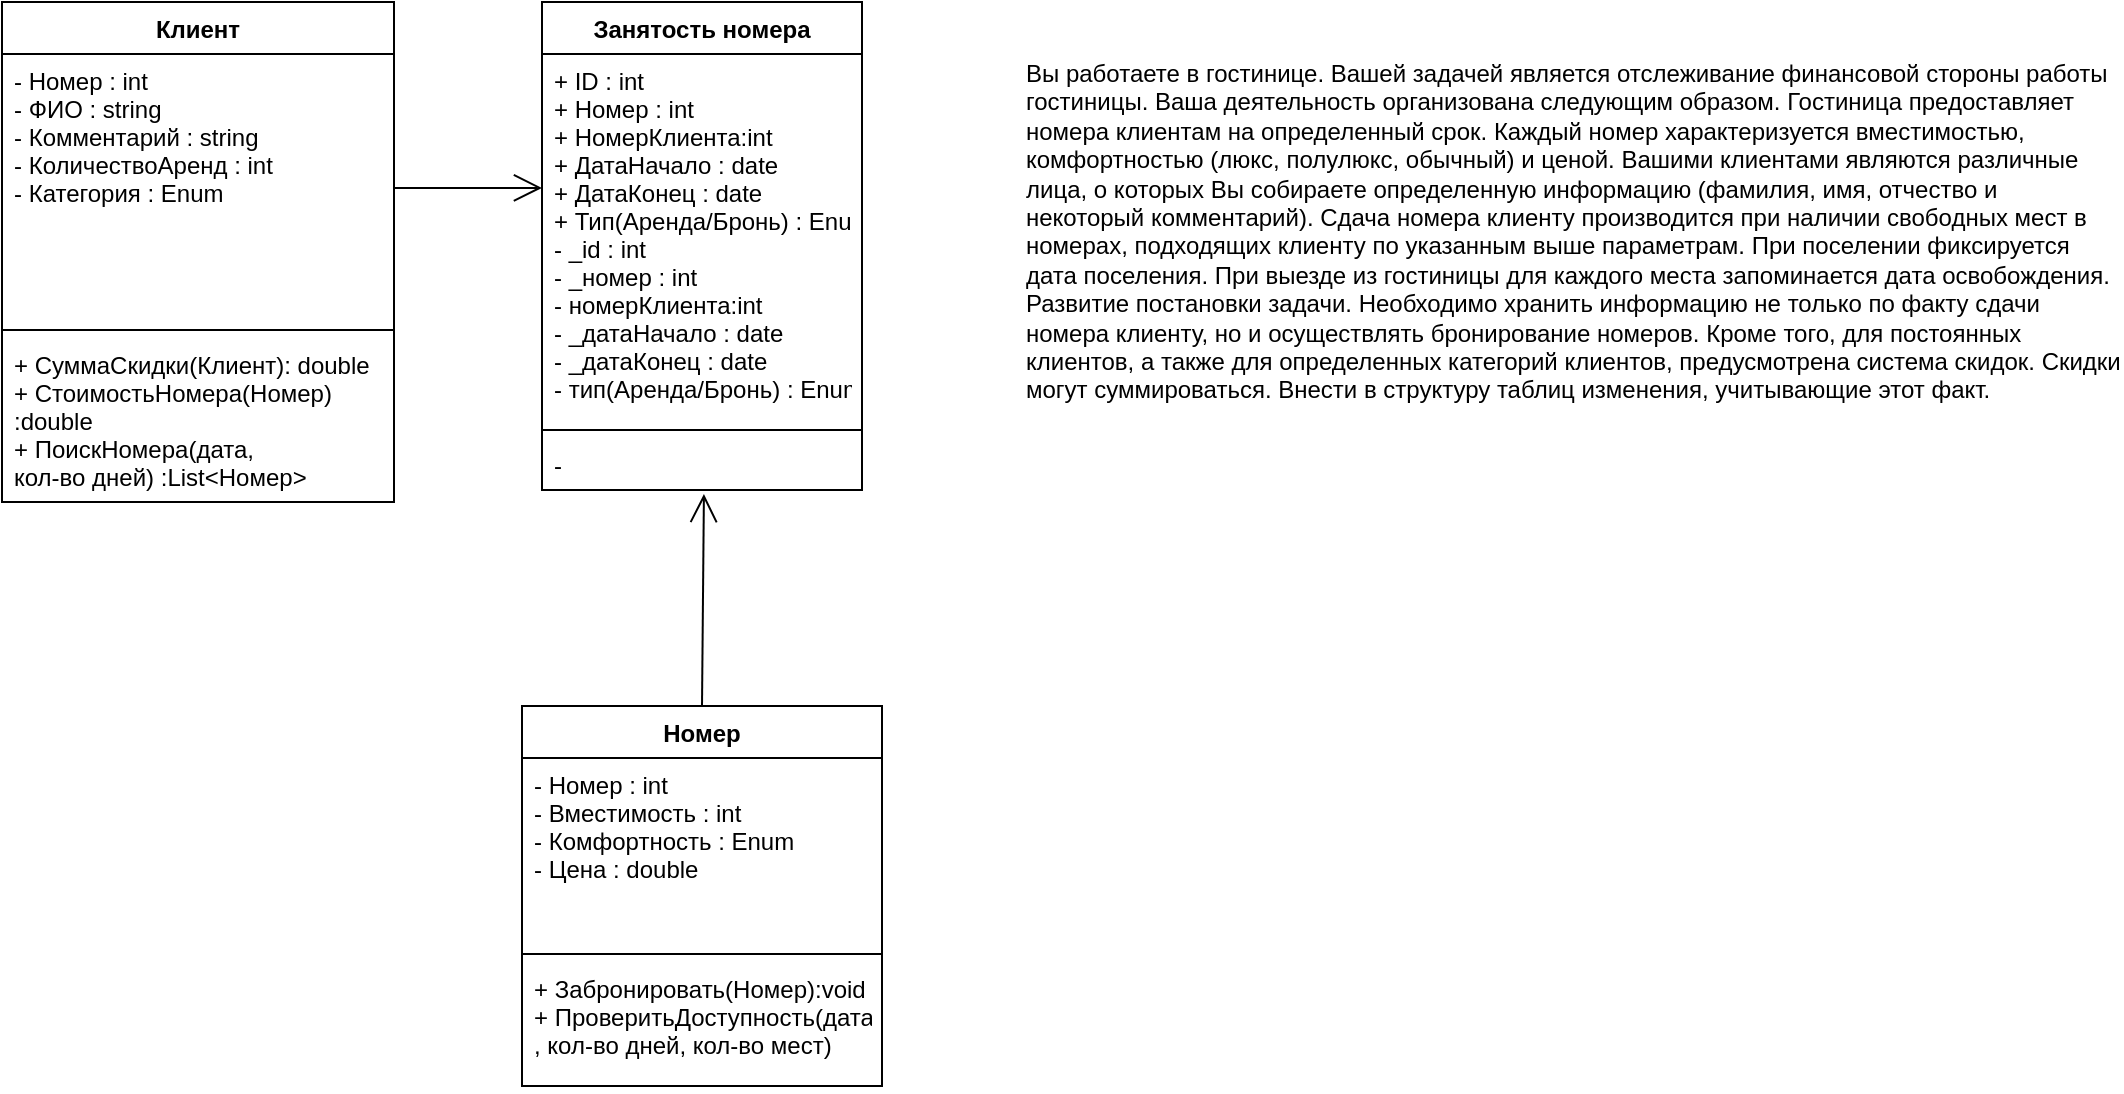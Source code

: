 <mxfile version="17.4.5" type="device"><diagram id="KjAZAFURQdyTEKAvVzs0" name="Page-1"><mxGraphModel dx="1422" dy="737" grid="1" gridSize="10" guides="1" tooltips="1" connect="1" arrows="1" fold="1" page="1" pageScale="1" pageWidth="827" pageHeight="1169" math="0" shadow="0"><root><mxCell id="0"/><mxCell id="1" parent="0"/><mxCell id="dbna4lHQKkYG3bzT2x4--1" value="Вы работаете в гостинице. Вашей задачей является отслеживание финансовой стороны работы гостиницы. Ваша деятельность организована следующим образом. Гостиница предоставляет номера клиентам на определенный срок. Каждый номер характеризуется вместимостью, комфортностью (люкс, полулюкс, обычный) и ценой. Вашими клиентами являются различные лица, о которых Вы собираете определенную информацию (фамилия, имя, отчество и некоторый комментарий). Сдача номера клиенту производится при наличии свободных мест в номерах, подходящих клиенту по указанным выше параметрам. При поселении фиксируется дата поселения. При выезде из гостиницы для каждого места запоминается дата освобождения. Развитие постановки задачи. Необходимо хранить информацию не только по факту сдачи номера клиенту, но и осуществлять бронирование номеров. Кроме того, для постоянных клиентов, а также для определенных категорий клиентов, предусмотрена система скидок. Скидки могут суммироваться. Внести в структуру таблиц изменения, учитывающие этот факт." style="text;whiteSpace=wrap;html=1;" vertex="1" parent="1"><mxGeometry x="790" y="70" width="550" height="200" as="geometry"/></mxCell><mxCell id="dbna4lHQKkYG3bzT2x4--2" value="Номер" style="swimlane;fontStyle=1;align=center;verticalAlign=top;childLayout=stackLayout;horizontal=1;startSize=26;horizontalStack=0;resizeParent=1;resizeParentMax=0;resizeLast=0;collapsible=1;marginBottom=0;" vertex="1" parent="1"><mxGeometry x="540" y="400" width="180" height="190" as="geometry"/></mxCell><mxCell id="dbna4lHQKkYG3bzT2x4--3" value="- Номер : int&#10;- Вместимость : int&#10;- Комфортность : Enum&#10;- Цена : double&#10;" style="text;strokeColor=none;fillColor=none;align=left;verticalAlign=top;spacingLeft=4;spacingRight=4;overflow=hidden;rotatable=0;points=[[0,0.5],[1,0.5]];portConstraint=eastwest;" vertex="1" parent="dbna4lHQKkYG3bzT2x4--2"><mxGeometry y="26" width="180" height="94" as="geometry"/></mxCell><mxCell id="dbna4lHQKkYG3bzT2x4--4" value="" style="line;strokeWidth=1;fillColor=none;align=left;verticalAlign=middle;spacingTop=-1;spacingLeft=3;spacingRight=3;rotatable=0;labelPosition=right;points=[];portConstraint=eastwest;" vertex="1" parent="dbna4lHQKkYG3bzT2x4--2"><mxGeometry y="120" width="180" height="8" as="geometry"/></mxCell><mxCell id="dbna4lHQKkYG3bzT2x4--5" value="+ Забронировать(Номер):void&#10;+ ПроверитьДоступность(дата&#10;, кол-во дней, кол-во мест)" style="text;strokeColor=none;fillColor=none;align=left;verticalAlign=top;spacingLeft=4;spacingRight=4;overflow=hidden;rotatable=0;points=[[0,0.5],[1,0.5]];portConstraint=eastwest;" vertex="1" parent="dbna4lHQKkYG3bzT2x4--2"><mxGeometry y="128" width="180" height="62" as="geometry"/></mxCell><mxCell id="dbna4lHQKkYG3bzT2x4--6" value="Клиент" style="swimlane;fontStyle=1;align=center;verticalAlign=top;childLayout=stackLayout;horizontal=1;startSize=26;horizontalStack=0;resizeParent=1;resizeParentMax=0;resizeLast=0;collapsible=1;marginBottom=0;" vertex="1" parent="1"><mxGeometry x="280" y="48" width="196" height="250" as="geometry"/></mxCell><mxCell id="dbna4lHQKkYG3bzT2x4--7" value="- Номер : int&#10;- ФИО : string&#10;- Комментарий : string&#10;- КоличествоАренд : int&#10;- Категория : Enum" style="text;strokeColor=none;fillColor=none;align=left;verticalAlign=top;spacingLeft=4;spacingRight=4;overflow=hidden;rotatable=0;points=[[0,0.5],[1,0.5]];portConstraint=eastwest;" vertex="1" parent="dbna4lHQKkYG3bzT2x4--6"><mxGeometry y="26" width="196" height="134" as="geometry"/></mxCell><mxCell id="dbna4lHQKkYG3bzT2x4--8" value="" style="line;strokeWidth=1;fillColor=none;align=left;verticalAlign=middle;spacingTop=-1;spacingLeft=3;spacingRight=3;rotatable=0;labelPosition=right;points=[];portConstraint=eastwest;" vertex="1" parent="dbna4lHQKkYG3bzT2x4--6"><mxGeometry y="160" width="196" height="8" as="geometry"/></mxCell><mxCell id="dbna4lHQKkYG3bzT2x4--9" value="+ СуммаСкидки(Клиент): double&#10;+ СтоимостьНомера(Номер)&#10;:double&#10;+ ПоискНомера(дата,&#10;кол-во дней) :List&lt;Номер&gt;" style="text;strokeColor=none;fillColor=none;align=left;verticalAlign=top;spacingLeft=4;spacingRight=4;overflow=hidden;rotatable=0;points=[[0,0.5],[1,0.5]];portConstraint=eastwest;" vertex="1" parent="dbna4lHQKkYG3bzT2x4--6"><mxGeometry y="168" width="196" height="82" as="geometry"/></mxCell><mxCell id="dbna4lHQKkYG3bzT2x4--14" value="Занятость номера" style="swimlane;fontStyle=1;align=center;verticalAlign=top;childLayout=stackLayout;horizontal=1;startSize=26;horizontalStack=0;resizeParent=1;resizeParentMax=0;resizeLast=0;collapsible=1;marginBottom=0;" vertex="1" parent="1"><mxGeometry x="550" y="48" width="160" height="244" as="geometry"/></mxCell><mxCell id="dbna4lHQKkYG3bzT2x4--15" value="+ ID : int&#10;+ Номер : int&#10;+ НомерКлиента:int&#10;+ ДатаНачало : date&#10;+ ДатаКонец : date&#10;+ Тип(Аренда/Бронь) : Enum&#10;- _id : int&#10;- _номер : int&#10;- номерКлиента:int&#10;- _датаНачало : date&#10;- _датаКонец : date&#10;- тип(Аренда/Бронь) : Enum" style="text;strokeColor=none;fillColor=none;align=left;verticalAlign=top;spacingLeft=4;spacingRight=4;overflow=hidden;rotatable=0;points=[[0,0.5],[1,0.5]];portConstraint=eastwest;" vertex="1" parent="dbna4lHQKkYG3bzT2x4--14"><mxGeometry y="26" width="160" height="184" as="geometry"/></mxCell><mxCell id="dbna4lHQKkYG3bzT2x4--16" value="" style="line;strokeWidth=1;fillColor=none;align=left;verticalAlign=middle;spacingTop=-1;spacingLeft=3;spacingRight=3;rotatable=0;labelPosition=right;points=[];portConstraint=eastwest;" vertex="1" parent="dbna4lHQKkYG3bzT2x4--14"><mxGeometry y="210" width="160" height="8" as="geometry"/></mxCell><mxCell id="dbna4lHQKkYG3bzT2x4--17" value="-" style="text;strokeColor=none;fillColor=none;align=left;verticalAlign=top;spacingLeft=4;spacingRight=4;overflow=hidden;rotatable=0;points=[[0,0.5],[1,0.5]];portConstraint=eastwest;" vertex="1" parent="dbna4lHQKkYG3bzT2x4--14"><mxGeometry y="218" width="160" height="26" as="geometry"/></mxCell><mxCell id="dbna4lHQKkYG3bzT2x4--22" value="" style="endArrow=open;endFill=1;endSize=12;html=1;rounded=0;exitX=1;exitY=0.5;exitDx=0;exitDy=0;entryX=0;entryY=0.364;entryDx=0;entryDy=0;entryPerimeter=0;" edge="1" parent="1" source="dbna4lHQKkYG3bzT2x4--7" target="dbna4lHQKkYG3bzT2x4--15"><mxGeometry width="160" relative="1" as="geometry"><mxPoint x="446" y="140" as="sourcePoint"/><mxPoint x="606" y="140" as="targetPoint"/></mxGeometry></mxCell><mxCell id="dbna4lHQKkYG3bzT2x4--23" value="" style="endArrow=open;endFill=1;endSize=12;html=1;rounded=0;entryX=0.506;entryY=1.077;entryDx=0;entryDy=0;entryPerimeter=0;exitX=0.5;exitY=0;exitDx=0;exitDy=0;" edge="1" parent="1" source="dbna4lHQKkYG3bzT2x4--2" target="dbna4lHQKkYG3bzT2x4--17"><mxGeometry width="160" relative="1" as="geometry"><mxPoint x="480" y="340" as="sourcePoint"/><mxPoint x="640" y="340" as="targetPoint"/></mxGeometry></mxCell></root></mxGraphModel></diagram></mxfile>